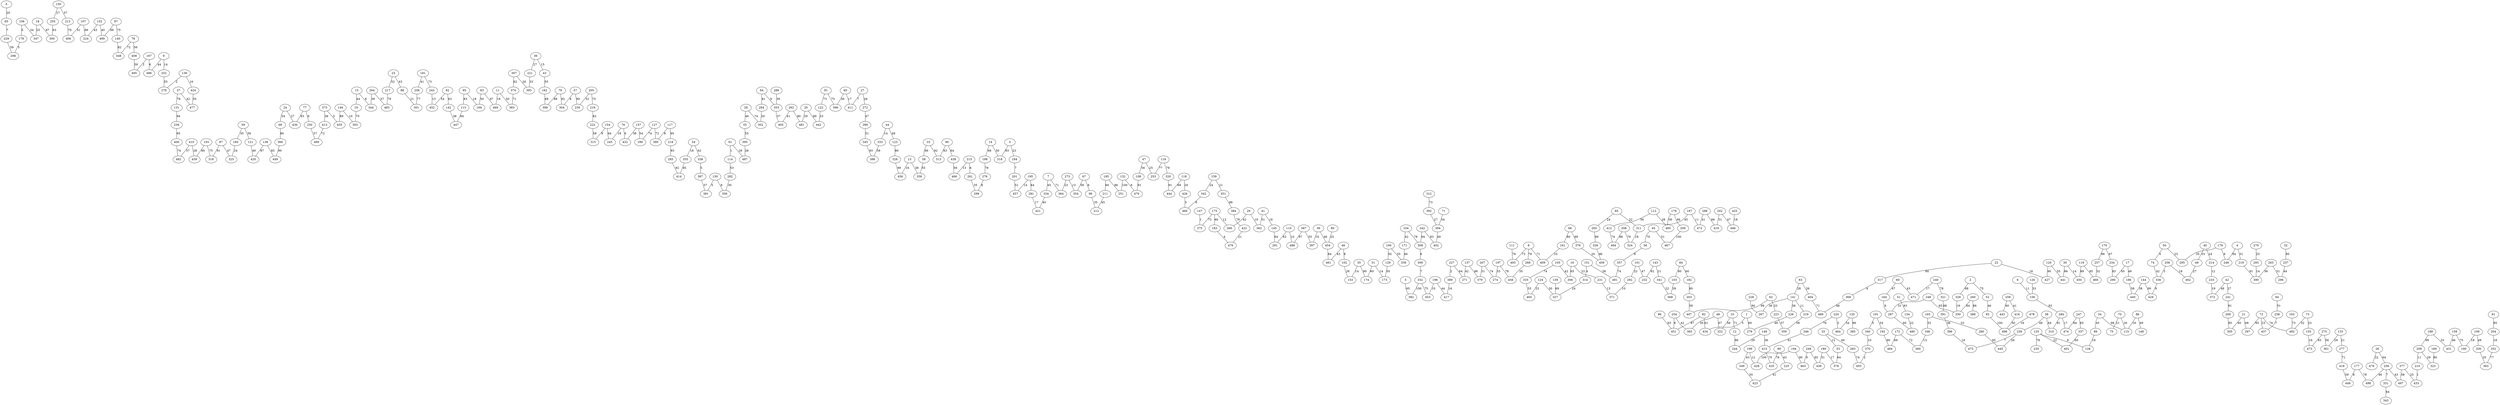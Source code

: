 graph {
  0 [label="0"];
  1 [label="1"];
  2 [label="2"];
  3 [label="3"];
  4 [label="4"];
  5 [label="5"];
  6 [label="6"];
  7 [label="7"];
  8 [label="8"];
  9 [label="9"];
  10 [label="10"];
  11 [label="11"];
  12 [label="12"];
  13 [label="13"];
  14 [label="14"];
  15 [label="15"];
  16 [label="16"];
  17 [label="17"];
  18 [label="18"];
  19 [label="19"];
  20 [label="20"];
  21 [label="21"];
  22 [label="22"];
  23 [label="23"];
  24 [label="24"];
  25 [label="25"];
  26 [label="26"];
  27 [label="27"];
  28 [label="28"];
  29 [label="29"];
  30 [label="30"];
  31 [label="31"];
  32 [label="32"];
  33 [label="33"];
  34 [label="34"];
  35 [label="35"];
  36 [label="36"];
  37 [label="37"];
  38 [label="38"];
  39 [label="39"];
  40 [label="40"];
  41 [label="41"];
  42 [label="42"];
  43 [label="43"];
  44 [label="44"];
  45 [label="45"];
  46 [label="46"];
  47 [label="47"];
  48 [label="48"];
  49 [label="49"];
  50 [label="50"];
  51 [label="51"];
  52 [label="52"];
  53 [label="53"];
  54 [label="54"];
  55 [label="55"];
  56 [label="56"];
  57 [label="57"];
  58 [label="58"];
  59 [label="59"];
  60 [label="60"];
  61 [label="61"];
  62 [label="62"];
  63 [label="63"];
  64 [label="64"];
  65 [label="65"];
  66 [label="66"];
  67 [label="67"];
  68 [label="68"];
  69 [label="69"];
  70 [label="70"];
  71 [label="71"];
  72 [label="72"];
  73 [label="73"];
  74 [label="74"];
  75 [label="75"];
  76 [label="76"];
  77 [label="77"];
  78 [label="78"];
  79 [label="79"];
  80 [label="80"];
  81 [label="81"];
  82 [label="82"];
  83 [label="83"];
  84 [label="84"];
  85 [label="85"];
  86 [label="86"];
  87 [label="87"];
  88 [label="88"];
  89 [label="89"];
  90 [label="90"];
  91 [label="91"];
  92 [label="92"];
  93 [label="93"];
  94 [label="94"];
  95 [label="95"];
  96 [label="96"];
  97 [label="97"];
  98 [label="98"];
  99 [label="99"];
  100 [label="100"];
  101 [label="101"];
  102 [label="102"];
  103 [label="103"];
  104 [label="104"];
  105 [label="105"];
  106 [label="106"];
  107 [label="107"];
  108 [label="108"];
  109 [label="109"];
  110 [label="110"];
  111 [label="111"];
  112 [label="112"];
  113 [label="113"];
  114 [label="114"];
  115 [label="115"];
  116 [label="116"];
  117 [label="117"];
  118 [label="118"];
  119 [label="119"];
  120 [label="120"];
  121 [label="121"];
  122 [label="122"];
  123 [label="123"];
  124 [label="124"];
  125 [label="125"];
  126 [label="126"];
  127 [label="127"];
  128 [label="128"];
  129 [label="129"];
  130 [label="130"];
  131 [label="131"];
  132 [label="132"];
  133 [label="133"];
  134 [label="134"];
  135 [label="135"];
  136 [label="136"];
  137 [label="137"];
  138 [label="138"];
  139 [label="139"];
  140 [label="140"];
  141 [label="141"];
  142 [label="142"];
  143 [label="143"];
  144 [label="144"];
  145 [label="145"];
  146 [label="146"];
  147 [label="147"];
  148 [label="148"];
  149 [label="149"];
  150 [label="150"];
  151 [label="151"];
  152 [label="152"];
  153 [label="153"];
  154 [label="154"];
  155 [label="155"];
  156 [label="156"];
  157 [label="157"];
  158 [label="158"];
  159 [label="159"];
  160 [label="160"];
  161 [label="161"];
  162 [label="162"];
  163 [label="163"];
  164 [label="164"];
  165 [label="165"];
  166 [label="166"];
  167 [label="167"];
  168 [label="168"];
  169 [label="169"];
  170 [label="170"];
  171 [label="171"];
  172 [label="172"];
  173 [label="173"];
  174 [label="174"];
  175 [label="175"];
  176 [label="176"];
  177 [label="177"];
  178 [label="178"];
  179 [label="179"];
  180 [label="180"];
  181 [label="181"];
  182 [label="182"];
  183 [label="183"];
  184 [label="184"];
  185 [label="185"];
  186 [label="186"];
  187 [label="187"];
  188 [label="188"];
  189 [label="189"];
  190 [label="190"];
  191 [label="191"];
  192 [label="192"];
  193 [label="193"];
  194 [label="194"];
  195 [label="195"];
  196 [label="196"];
  197 [label="197"];
  198 [label="198"];
  199 [label="199"];
  200 [label="200"];
  201 [label="201"];
  202 [label="202"];
  203 [label="203"];
  204 [label="204"];
  205 [label="205"];
  206 [label="206"];
  207 [label="207"];
  208 [label="208"];
  209 [label="209"];
  210 [label="210"];
  211 [label="211"];
  212 [label="212"];
  213 [label="213"];
  214 [label="214"];
  215 [label="215"];
  216 [label="216"];
  217 [label="217"];
  218 [label="218"];
  219 [label="219"];
  220 [label="220"];
  221 [label="221"];
  222 [label="222"];
  223 [label="223"];
  224 [label="224"];
  225 [label="225"];
  226 [label="226"];
  227 [label="227"];
  228 [label="228"];
  229 [label="229"];
  230 [label="230"];
  231 [label="231"];
  232 [label="232"];
  233 [label="233"];
  234 [label="234"];
  235 [label="235"];
  236 [label="236"];
  237 [label="237"];
  238 [label="238"];
  239 [label="239"];
  240 [label="240"];
  241 [label="241"];
  242 [label="242"];
  243 [label="243"];
  244 [label="244"];
  245 [label="245"];
  246 [label="246"];
  247 [label="247"];
  248 [label="248"];
  249 [label="249"];
  250 [label="250"];
  251 [label="251"];
  252 [label="252"];
  253 [label="253"];
  254 [label="254"];
  255 [label="255"];
  256 [label="256"];
  257 [label="257"];
  258 [label="258"];
  259 [label="259"];
  260 [label="260"];
  261 [label="261"];
  262 [label="262"];
  263 [label="263"];
  264 [label="264"];
  265 [label="265"];
  266 [label="266"];
  267 [label="267"];
  268 [label="268"];
  269 [label="269"];
  270 [label="270"];
  271 [label="271"];
  272 [label="272"];
  273 [label="273"];
  274 [label="274"];
  275 [label="275"];
  276 [label="276"];
  277 [label="277"];
  278 [label="278"];
  279 [label="279"];
  280 [label="280"];
  281 [label="281"];
  282 [label="282"];
  283 [label="283"];
  284 [label="284"];
  285 [label="285"];
  286 [label="286"];
  287 [label="287"];
  288 [label="288"];
  289 [label="289"];
  290 [label="290"];
  291 [label="291"];
  292 [label="292"];
  293 [label="293"];
  294 [label="294"];
  295 [label="295"];
  296 [label="296"];
  297 [label="297"];
  298 [label="298"];
  299 [label="299"];
  300 [label="300"];
  301 [label="301"];
  302 [label="302"];
  303 [label="303"];
  304 [label="304"];
  305 [label="305"];
  306 [label="306"];
  307 [label="307"];
  308 [label="308"];
  309 [label="309"];
  310 [label="310"];
  311 [label="311"];
  312 [label="312"];
  313 [label="313"];
  314 [label="314"];
  315 [label="315"];
  316 [label="316"];
  317 [label="317"];
  318 [label="318"];
  319 [label="319"];
  320 [label="320"];
  321 [label="321"];
  322 [label="322"];
  323 [label="323"];
  324 [label="324"];
  325 [label="325"];
  326 [label="326"];
  327 [label="327"];
  328 [label="328"];
  329 [label="329"];
  330 [label="330"];
  331 [label="331"];
  332 [label="332"];
  333 [label="333"];
  334 [label="334"];
  335 [label="335"];
  336 [label="336"];
  337 [label="337"];
  338 [label="338"];
  339 [label="339"];
  340 [label="340"];
  341 [label="341"];
  342 [label="342"];
  343 [label="343"];
  344 [label="344"];
  345 [label="345"];
  346 [label="346"];
  347 [label="347"];
  348 [label="348"];
  349 [label="349"];
  350 [label="350"];
  351 [label="351"];
  352 [label="352"];
  353 [label="353"];
  354 [label="354"];
  355 [label="355"];
  356 [label="356"];
  357 [label="357"];
  358 [label="358"];
  359 [label="359"];
  360 [label="360"];
  361 [label="361"];
  362 [label="362"];
  363 [label="363"];
  364 [label="364"];
  365 [label="365"];
  366 [label="366"];
  367 [label="367"];
  368 [label="368"];
  369 [label="369"];
  370 [label="370"];
  371 [label="371"];
  372 [label="372"];
  373 [label="373"];
  374 [label="374"];
  375 [label="375"];
  376 [label="376"];
  377 [label="377"];
  378 [label="378"];
  379 [label="379"];
  380 [label="380"];
  381 [label="381"];
  382 [label="382"];
  383 [label="383"];
  384 [label="384"];
  385 [label="385"];
  386 [label="386"];
  387 [label="387"];
  388 [label="388"];
  389 [label="389"];
  390 [label="390"];
  391 [label="391"];
  392 [label="392"];
  393 [label="393"];
  394 [label="394"];
  395 [label="395"];
  396 [label="396"];
  397 [label="397"];
  398 [label="398"];
  399 [label="399"];
  400 [label="400"];
  401 [label="401"];
  402 [label="402"];
  403 [label="403"];
  404 [label="404"];
  405 [label="405"];
  406 [label="406"];
  407 [label="407"];
  408 [label="408"];
  409 [label="409"];
  410 [label="410"];
  411 [label="411"];
  412 [label="412"];
  413 [label="413"];
  414 [label="414"];
  415 [label="415"];
  416 [label="416"];
  417 [label="417"];
  418 [label="418"];
  419 [label="419"];
  420 [label="420"];
  421 [label="421"];
  422 [label="422"];
  423 [label="423"];
  424 [label="424"];
  425 [label="425"];
  426 [label="426"];
  427 [label="427"];
  428 [label="428"];
  429 [label="429"];
  430 [label="430"];
  431 [label="431"];
  432 [label="432"];
  433 [label="433"];
  434 [label="434"];
  435 [label="435"];
  436 [label="436"];
  437 [label="437"];
  438 [label="438"];
  439 [label="439"];
  440 [label="440"];
  441 [label="441"];
  442 [label="442"];
  443 [label="443"];
  444 [label="444"];
  445 [label="445"];
  446 [label="446"];
  447 [label="447"];
  448 [label="448"];
  449 [label="449"];
  450 [label="450"];
  451 [label="451"];
  452 [label="452"];
  453 [label="453"];
  454 [label="454"];
  455 [label="455"];
  456 [label="456"];
  457 [label="457"];
  458 [label="458"];
  459 [label="459"];
  460 [label="460"];
  461 [label="461"];
  462 [label="462"];
  463 [label="463"];
  464 [label="464"];
  465 [label="465"];
  466 [label="466"];
  467 [label="467"];
  468 [label="468"];
  469 [label="469"];
  470 [label="470"];
  471 [label="471"];
  472 [label="472"];
  473 [label="473"];
  474 [label="474"];
  475 [label="475"];
  476 [label="476"];
  477 [label="477"];
  478 [label="478"];
  479 [label="479"];
  480 [label="480"];
  481 [label="481"];
  482 [label="482"];
  483 [label="483"];
  484 [label="484"];
  485 [label="485"];
  486 [label="486"];
  487 [label="487"];
  488 [label="488"];
  489 [label="489"];
  490 [label="490"];
  491 [label="491"];
  492 [label="492"];
  493 [label="493"];
  494 [label="494"];
  495 [label="495"];
  496 [label="496"];
  497 [label="497"];
  498 [label="498"];
  499 [label="499"];
  0 -- 65 [label="20"];
  1 -- 279 [label="60"];
  1 -- 434 [label="5"];
  2 -- 329 [label="68"];
  2 -- 52 [label="75"];
  3 -- 318 [label="83"];
  3 -- 184 [label="23"];
  4 -- 246 [label="94"];
  4 -- 219 [label="51"];
  5 -- 382 [label="65"];
  6 -- 156 [label="11"];
  7 -- 334 [label="45"];
  7 -- 364 [label="71"];
  8 -- 493 [label="73"];
  8 -- 268 [label="79"];
  8 -- 409 [label="71"];
  9 -- 252 [label="14"];
  9 -- 486 [label="44"];
  10 -- 12 [label="71"];
  10 -- 322 [label="58"];
  11 -- 383 [label="50"];
  11 -- 469 [label="16"];
  12 -- 244 [label="96"];
  13 -- 456 [label="16"];
  13 -- 358 [label="38"];
  14 -- 318 [label="50"];
  14 -- 198 [label="68"];
  15 -- 19 [label="44"];
  15 -- 344 [label="8"];
  16 -- 306 [label="65"];
  16 -- 231 [label="23"];
  17 -- 290 [label="50"];
  17 -- 186 [label="46"];
  18 -- 300 [label="97"];
  18 -- 347 [label="25"];
  19 -- 303 [label="70"];
  20 -- 481 [label="29"];
  20 -- 442 [label="89"];
  21 -- 297 [label="68"];
  21 -- 305 [label="40"];
  22 -- 317 [label="84"];
  22 -- 427 [label="18"];
  23 -- 217 [label="52"];
  23 -- 88 [label="43"];
  24 -- 68 [label="54"];
  24 -- 430 [label="27"];
  25 -- 53 [label="12"];
  25 -- 283 [label="49"];
  26 -- 479 [label="22"];
  26 -- 256 [label="64"];
  27 -- 272 [label="26"];
  27 -- 411 [label="7"];
  28 -- 302 [label="74"];
  28 -- 55 [label="46"];
  29 -- 266 [label="42"];
  29 -- 362 [label="19"];
  30 -- 450 [label="14"];
  30 -- 441 [label="86"];
  31 -- 174 [label="60"];
  31 -- 173 [label="14"];
  32 -- 237 [label="95"];
  33 -- 58 [label="66"];
  33 -- 313 [label="92"];
  34 -- 89 [label="45"];
  34 -- 115 [label="98"];
  35 -- 153 [label="14"];
  35 -- 174 [label="90"];
  36 -- 221 [label="27"];
  36 -- 43 [label="15"];
  37 -- 131 [label="78"];
  37 -- 477 [label="42"];
  38 -- 239 [label="49"];
  38 -- 310 [label="84"];
  39 -- 454 [label="46"];
  39 -- 397 [label="10"];
  40 -- 49 [label="33"];
  40 -- 214 [label="24"];
  41 -- 145 [label="16"];
  41 -- 362 [label="51"];
  42 -- 372 [label="48"];
  42 -- 241 [label="27"];
  43 -- 162 [label="55"];
  44 -- 123 [label="49"];
  44 -- 333 [label="14"];
  45 -- 467 [label="51"];
  45 -- 56 [label="70"];
  46 -- 461 [label="43"];
  46 -- 102 [label="9"];
  47 -- 108 [label="56"];
  47 -- 253 [label="25"];
  48 -- 365 [label="50"];
  48 -- 322 [label="67"];
  49 -- 462 [label="27"];
  50 -- 74 [label="5"];
  50 -- 295 [label="23"];
  51 -- 134 [label="83"];
  52 -- 93 [label="46"];
  53 -- 378 [label="64"];
  54 -- 355 [label="18"];
  54 -- 338 [label="62"];
  55 -- 395 [label="55"];
  56 -- 357 [label="9"];
  57 -- 304 [label="8"];
  57 -- 230 [label="90"];
  58 -- 358 [label="55"];
  59 -- 121 [label="56"];
  59 -- 160 [label="35"];
  60 -- 411 [label="17"];
  60 -- 398 [label="30"];
  61 -- 114 [label="1"];
  61 -- 487 [label="29"];
  62 -- 223 [label="33"];
  62 -- 407 [label="89"];
  63 -- 404 [label="26"];
  63 -- 141 [label="28"];
  64 -- 294 [label="61"];
  64 -- 353 [label="9"];
  65 -- 229 [label="7"];
  66 -- 161 [label="80"];
  66 -- 376 [label="89"];
  67 -- 354 [label="56"];
  67 -- 98 [label="9"];
  68 -- 366 [label="80"];
  69 -- 471 [label="43"];
  69 -- 164 [label="47"];
  70 -- 115 [label="26"];
  70 -- 75 [label="21"];
  71 -- 394 [label="34"];
  72 -- 297 [label="85"];
  72 -- 492 [label="74"];
  72 -- 437 [label="23"];
  73 -- 492 [label="32"];
  73 -- 155 [label="23"];
  74 -- 336 [label="42"];
  76 -- 432 [label="6"];
  76 -- 245 [label="18"];
  77 -- 430 [label="63"];
  77 -- 250 [label="6"];
  78 -- 408 [label="56"];
  78 -- 348 [label="72"];
  79 -- 399 [label="88"];
  79 -- 304 [label="92"];
  80 -- 454 [label="25"];
  81 -- 204 [label="85"];
  82 -- 434 [label="61"];
  82 -- 451 [label="87"];
  83 -- 166 [label="50"];
  83 -- 469 [label="97"];
  84 -- 103 [label="80"];
  84 -- 182 [label="60"];
  85 -- 265 [label="24"];
  85 -- 311 [label="22"];
  86 -- 115 [label="16"];
  86 -- 148 [label="49"];
  87 -- 316 [label="91"];
  87 -- 325 [label="47"];
  88 -- 301 [label="21"];
  89 -- 128 [label="18"];
  90 -- 438 [label="64"];
  90 -- 313 [label="83"];
  91 -- 398 [label="75"];
  91 -- 122 [label="73"];
  92 -- 142 [label="63"];
  92 -- 452 [label="54"];
  93 -- 496 [label="100"];
  94 -- 238 [label="51"];
  95 -- 166 [label="18"];
  95 -- 113 [label="83"];
  96 -- 451 [label="93"];
  97 -- 140 [label="75"];
  97 -- 499 [label="99"];
  98 -- 212 [label="35"];
  99 -- 435 [label="78"];
  99 -- 225 [label="43"];
  100 -- 129 [label="92"];
  100 -- 339 [label="55"];
  101 -- 232 [label="47"];
  101 -- 292 [label="22"];
  102 -- 153 [label="26"];
  103 -- 368 [label="39"];
  104 -- 171 [label="42"];
  104 -- 308 [label="78"];
  105 -- 335 [label="74"];
  105 -- 306 [label="42"];
  106 -- 347 [label="34"];
  106 -- 178 [label="5"];
  107 -- 406 [label="51"];
  107 -- 224 [label="89"];
  108 -- 470 [label="81"];
  109 -- 190 [label="18"];
  109 -- 330 [label="49"];
  110 -- 488 [label="10"];
  110 -- 291 [label="62"];
  111 -- 493 [label="76"];
  112 -- 412 [label="56"];
  112 -- 485 [label="28"];
  113 -- 447 [label="84"];
  114 -- 282 [label="53"];
  116 -- 320 [label="79"];
  116 -- 253 [label="77"];
  117 -- 218 [label="95"];
  117 -- 380 [label="8"];
  118 -- 426 [label="20"];
  118 -- 444 [label="69"];
  119 -- 450 [label="89"];
  119 -- 468 [label="85"];
  120 -- 427 [label="90"];
  120 -- 441 [label="55"];
  121 -- 420 [label="49"];
  122 -- 442 [label="23"];
  123 -- 328 [label="80"];
  124 -- 327 [label="50"];
  124 -- 465 [label="23"];
  125 -- 128 [label="9"];
  125 -- 235 [label="78"];
  125 -- 401 [label="22"];
  126 -- 156 [label="33"];
  127 -- 380 [label="72"];
  127 -- 189 [label="74"];
  129 -- 173 [label="50"];
  130 -- 381 [label="5"];
  130 -- 356 [label="8"];
  131 -- 236 [label="94"];
  132 -- 470 [label="6"];
  132 -- 251 [label="100"];
  133 -- 277 [label="21"];
  133 -- 361 [label="29"];
  134 -- 480 [label="22"];
  135 -- 464 [label="34"];
  135 -- 385 [label="96"];
  136 -- 424 [label="16"];
  136 -- 278 [label="2"];
  137 -- 271 [label="42"];
  137 -- 379 [label="86"];
  138 -- 449 [label="83"];
  138 -- 420 [label="87"];
  139 -- 327 [label="69"];
  140 -- 348 [label="82"];
  141 -- 267 [label="36"];
  141 -- 319 [label="11"];
  141 -- 226 [label="36"];
  142 -- 447 [label="38"];
  143 -- 232 [label="92"];
  143 -- 341 [label="21"];
  144 -- 440 [label="38"];
  144 -- 429 [label="90"];
  145 -- 291 [label="84"];
  146 -- 303 [label="10"];
  146 -- 455 [label="89"];
  147 -- 375 [label="1"];
  149 -- 244 [label="29"];
  149 -- 415 [label="36"];
  150 -- 213 [label="57"];
  150 -- 255 [label="27"];
  151 -- 491 [label="56"];
  151 -- 314 [label="4"];
  152 -- 499 [label="40"];
  152 -- 224 [label="43"];
  154 -- 315 [label="9"];
  154 -- 245 [label="64"];
  155 -- 473 [label="16"];
  156 -- 284 [label="83"];
  157 -- 432 [label="38"];
  157 -- 189 [label="54"];
  158 -- 190 [label="75"];
  158 -- 431 [label="46"];
  159 -- 351 [label="21"];
  159 -- 342 [label="24"];
  160 -- 325 [label="24"];
  161 -- 409 [label="10"];
  162 -- 399 [label="68"];
  163 -- 492 [label="73"];
  164 -- 287 [label="9"];
  165 -- 280 [label="33"];
  165 -- 168 [label="52"];
  167 -- 495 [label="2"];
  167 -- 486 [label="6"];
  168 -- 360 [label="13"];
  169 -- 323 [label="80"];
  170 -- 257 [label="96"];
  170 -- 234 [label="67"];
  171 -- 339 [label="46"];
  172 -- 360 [label="72"];
  172 -- 484 [label="69"];
  175 -- 266 [label="12"];
  175 -- 375 [label="73"];
  175 -- 183 [label="66"];
  176 -- 200 [label="66"];
  176 -- 485 [label="58"];
  177 -- 448 [label="8"];
  177 -- 498 [label="78"];
  178 -- 298 [label="5"];
  179 -- 246 [label="9"];
  179 -- 295 [label="35"];
  180 -- 378 [label="17"];
  180 -- 436 [label="51"];
  181 -- 243 [label="73"];
  181 -- 206 [label="41"];
  182 -- 203 [label="80"];
  183 -- 476 [label="4"];
  184 -- 201 [label="7"];
  185 -- 211 [label="60"];
  185 -- 251 [label="86"];
  186 -- 440 [label="58"];
  187 -- 311 [label="45"];
  187 -- 472 [label="11"];
  188 -- 209 [label="99"];
  188 -- 431 [label="33"];
  191 -- 340 [label="5"];
  191 -- 192 [label="54"];
  192 -- 484 [label="90"];
  193 -- 439 [label="80"];
  193 -- 316 [label="75"];
  194 -- 428 [label="100"];
  194 -- 463 [label="90"];
  195 -- 281 [label="64"];
  195 -- 457 [label="14"];
  196 -- 417 [label="44"];
  196 -- 453 [label="10"];
  197 -- 458 [label="78"];
  197 -- 274 [label="33"];
  198 -- 276 [label="78"];
  199 -- 349 [label="43"];
  199 -- 428 [label="12"];
  200 -- 467 [label="100"];
  201 -- 457 [label="51"];
  202 -- 446 [label="47"];
  202 -- 419 [label="31"];
  203 -- 407 [label="58"];
  204 -- 352 [label="18"];
  205 -- 230 [label="52"];
  205 -- 216 [label="75"];
  206 -- 301 [label="77"];
  207 -- 274 [label="74"];
  207 -- 379 [label="31"];
  208 -- 324 [label="76"];
  208 -- 494 [label="86"];
  209 -- 210 [label="11"];
  209 -- 323 [label="29"];
  210 -- 433 [label="1"];
  211 -- 212 [label="45"];
  213 -- 406 [label="79"];
  214 -- 233 [label="12"];
  215 -- 261 [label="6"];
  215 -- 466 [label="13"];
  216 -- 222 [label="82"];
  217 -- 483 [label="79"];
  218 -- 285 [label="93"];
  219 -- 390 [label="91"];
  220 -- 464 [label="3"];
  220 -- 346 [label="76"];
  221 -- 393 [label="33"];
  222 -- 315 [label="58"];
  223 -- 359 [label="57"];
  225 -- 423 [label="41"];
  226 -- 279 [label="46"];
  227 -- 271 [label="64"];
  227 -- 389 [label="2"];
  228 -- 267 [label="90"];
  229 -- 298 [label="59"];
  231 -- 371 [label="13"];
  233 -- 372 [label="19"];
  234 -- 290 [label="83"];
  236 -- 400 [label="95"];
  237 -- 296 [label="44"];
  238 -- 437 [label="7"];
  239 -- 475 [label="7"];
  239 -- 445 [label="26"];
  240 -- 471 [label="17"];
  240 -- 321 [label="78"];
  241 -- 269 [label="91"];
  242 -- 402 [label="83"];
  242 -- 308 [label="94"];
  243 -- 452 [label="13"];
  247 -- 337 [label="65"];
  247 -- 474 [label="84"];
  248 -- 350 [label="65"];
  248 -- 287 [label="31"];
  249 -- 463 [label="9"];
  249 -- 436 [label="85"];
  250 -- 490 [label="57"];
  252 -- 278 [label="55"];
  254 -- 365 [label="42"];
  254 -- 451 [label="8"];
  255 -- 300 [label="63"];
  256 -- 498 [label="46"];
  256 -- 331 [label="7"];
  256 -- 497 [label="43"];
  257 -- 468 [label="32"];
  258 -- 462 [label="18"];
  258 -- 336 [label="3"];
  259 -- 416 [label="41"];
  259 -- 443 [label="60"];
  260 -- 350 [label="84"];
  260 -- 388 [label="86"];
  261 -- 299 [label="35"];
  262 -- 405 [label="41"];
  262 -- 481 [label="80"];
  263 -- 296 [label="51"];
  263 -- 390 [label="36"];
  264 -- 344 [label="39"];
  264 -- 483 [label="57"];
  265 -- 326 [label="99"];
  268 -- 458 [label="35"];
  269 -- 305 [label="85"];
  270 -- 293 [label="25"];
  272 -- 289 [label="47"];
  273 -- 364 [label="23"];
  273 -- 354 [label="13"];
  275 -- 473 [label="83"];
  275 -- 361 [label="56"];
  276 -- 299 [label="8"];
  277 -- 418 [label="71"];
  280 -- 445 [label="95"];
  281 -- 421 [label="17"];
  282 -- 356 [label="30"];
  283 -- 403 [label="74"];
  284 -- 474 [label="17"];
  284 -- 310 [label="91"];
  285 -- 414 [label="92"];
  286 -- 353 [label="39"];
  287 -- 480 [label="60"];
  288 -- 472 [label="41"];
  288 -- 419 [label="66"];
  289 -- 345 [label="51"];
  292 -- 371 [label="10"];
  293 -- 390 [label="14"];
  294 -- 302 [label="20"];
  307 -- 393 [label="26"];
  307 -- 374 [label="62"];
  308 -- 309 [label="6"];
  309 -- 332 [label="7"];
  311 -- 324 [label="18"];
  312 -- 392 [label="73"];
  314 -- 327 [label="24"];
  317 -- 369 [label="4"];
  319 -- 359 [label="58"];
  320 -- 444 [label="91"];
  321 -- 391 [label="88"];
  326 -- 459 [label="96"];
  328 -- 456 [label="99"];
  329 -- 350 [label="19"];
  330 -- 363 [label="35"];
  331 -- 343 [label="64"];
  332 -- 382 [label="100"];
  332 -- 453 [label="75"];
  333 -- 386 [label="56"];
  334 -- 421 [label="40"];
  335 -- 465 [label="53"];
  336 -- 429 [label="9"];
  337 -- 401 [label="60"];
  338 -- 367 [label="5"];
  340 -- 370 [label="10"];
  341 -- 368 [label="22"];
  342 -- 460 [label="6"];
  345 -- 386 [label="93"];
  346 -- 415 [label="61"];
  349 -- 423 [label="55"];
  351 -- 384 [label="86"];
  352 -- 363 [label="77"];
  353 -- 405 [label="57"];
  355 -- 414 [label="85"];
  357 -- 491 [label="74"];
  366 -- 449 [label="90"];
  367 -- 381 [label="57"];
  369 -- 489 [label="48"];
  370 -- 403 [label="2"];
  373 -- 455 [label="5"];
  373 -- 413 [label="38"];
  374 -- 383 [label="71"];
  376 -- 459 [label="20"];
  377 -- 433 [label="25"];
  377 -- 497 [label="38"];
  384 -- 422 [label="79"];
  387 -- 397 [label="55"];
  387 -- 488 [label="97"];
  389 -- 417 [label="16"];
  391 -- 396 [label="36"];
  392 -- 394 [label="27"];
  394 -- 402 [label="49"];
  395 -- 487 [label="28"];
  396 -- 475 [label="19"];
  400 -- 482 [label="74"];
  404 -- 489 [label="71"];
  408 -- 495 [label="59"];
  410 -- 439 [label="28"];
  410 -- 482 [label="37"];
  412 -- 494 [label="74"];
  413 -- 490 [label="72"];
  415 -- 435 [label="70"];
  416 -- 496 [label="50"];
  418 -- 448 [label="59"];
  422 -- 476 [label="21"];
  424 -- 477 [label="55"];
  425 -- 446 [label="18"];
  426 -- 460 [label="3"];
  438 -- 466 [label="56"];
  454 -- 461 [label="84"];
  478 -- 496 [label="16"];
}